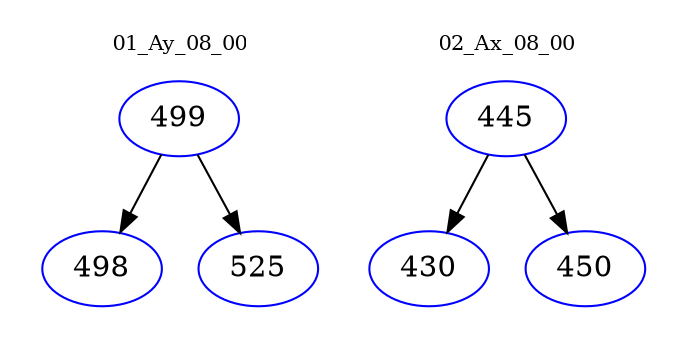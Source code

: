 digraph{
subgraph cluster_0 {
color = white
label = "01_Ay_08_00";
fontsize=10;
T0_499 [label="499", color="blue"]
T0_499 -> T0_498 [color="black"]
T0_498 [label="498", color="blue"]
T0_499 -> T0_525 [color="black"]
T0_525 [label="525", color="blue"]
}
subgraph cluster_1 {
color = white
label = "02_Ax_08_00";
fontsize=10;
T1_445 [label="445", color="blue"]
T1_445 -> T1_430 [color="black"]
T1_430 [label="430", color="blue"]
T1_445 -> T1_450 [color="black"]
T1_450 [label="450", color="blue"]
}
}
